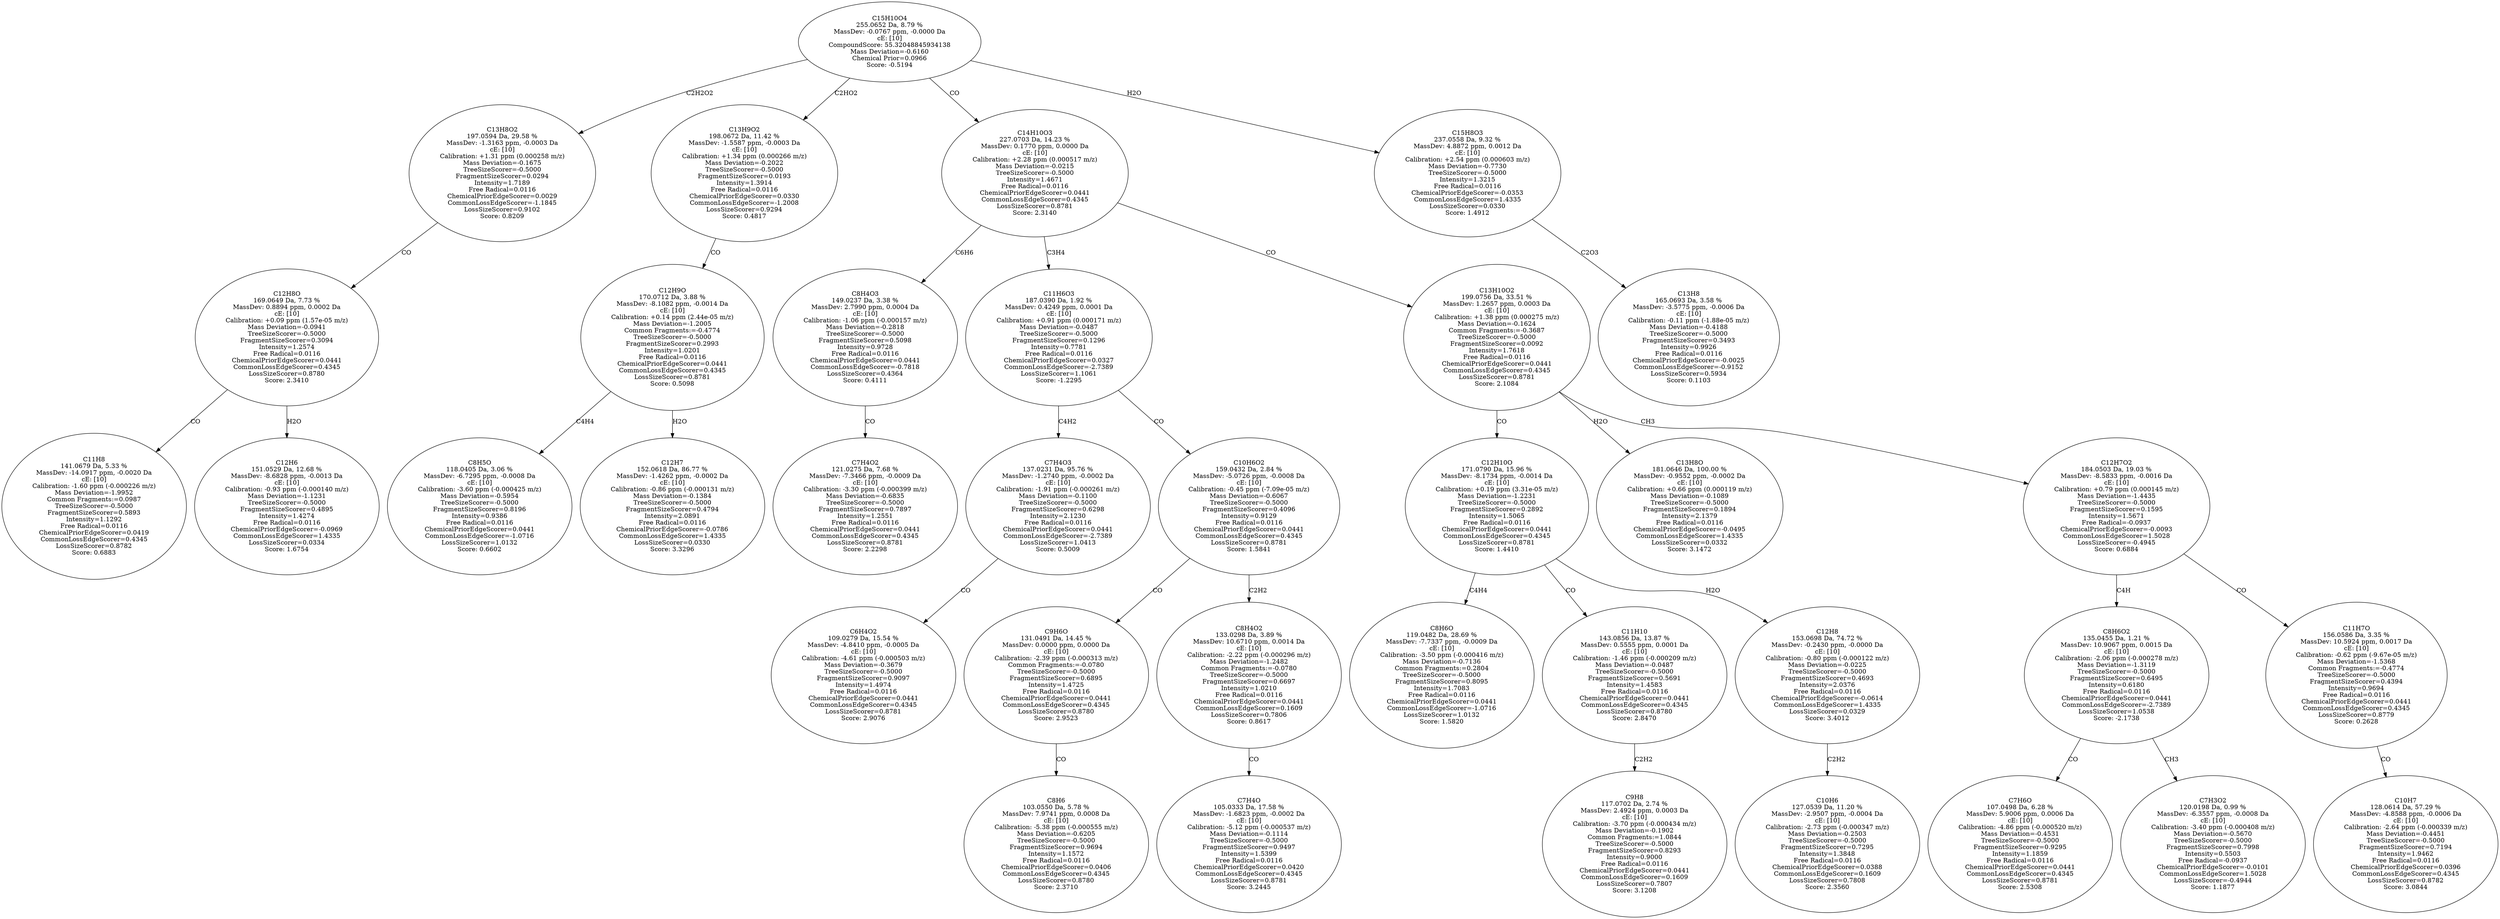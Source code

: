 strict digraph {
v1 [label="C11H8\n141.0679 Da, 5.33 %\nMassDev: -14.0917 ppm, -0.0020 Da\ncE: [10]\nCalibration: -1.60 ppm (-0.000226 m/z)\nMass Deviation=-1.9952\nCommon Fragments:=0.0987\nTreeSizeScorer=-0.5000\nFragmentSizeScorer=0.5893\nIntensity=1.1292\nFree Radical=0.0116\nChemicalPriorEdgeScorer=0.0419\nCommonLossEdgeScorer=0.4345\nLossSizeScorer=0.8782\nScore: 0.6883"];
v2 [label="C12H6\n151.0529 Da, 12.68 %\nMassDev: -8.6828 ppm, -0.0013 Da\ncE: [10]\nCalibration: -0.93 ppm (-0.000140 m/z)\nMass Deviation=-1.1231\nTreeSizeScorer=-0.5000\nFragmentSizeScorer=0.4895\nIntensity=1.4274\nFree Radical=0.0116\nChemicalPriorEdgeScorer=-0.0969\nCommonLossEdgeScorer=1.4335\nLossSizeScorer=0.0334\nScore: 1.6754"];
v3 [label="C12H8O\n169.0649 Da, 7.73 %\nMassDev: 0.8894 ppm, 0.0002 Da\ncE: [10]\nCalibration: +0.09 ppm (1.57e-05 m/z)\nMass Deviation=-0.0941\nTreeSizeScorer=-0.5000\nFragmentSizeScorer=0.3094\nIntensity=1.2574\nFree Radical=0.0116\nChemicalPriorEdgeScorer=0.0441\nCommonLossEdgeScorer=0.4345\nLossSizeScorer=0.8780\nScore: 2.3410"];
v4 [label="C13H8O2\n197.0594 Da, 29.58 %\nMassDev: -1.3163 ppm, -0.0003 Da\ncE: [10]\nCalibration: +1.31 ppm (0.000258 m/z)\nMass Deviation=-0.1675\nTreeSizeScorer=-0.5000\nFragmentSizeScorer=0.0294\nIntensity=1.7189\nFree Radical=0.0116\nChemicalPriorEdgeScorer=0.0029\nCommonLossEdgeScorer=-1.1845\nLossSizeScorer=0.9102\nScore: 0.8209"];
v5 [label="C8H5O\n118.0405 Da, 3.06 %\nMassDev: -6.7295 ppm, -0.0008 Da\ncE: [10]\nCalibration: -3.60 ppm (-0.000425 m/z)\nMass Deviation=-0.5954\nTreeSizeScorer=-0.5000\nFragmentSizeScorer=0.8196\nIntensity=0.9386\nFree Radical=0.0116\nChemicalPriorEdgeScorer=0.0441\nCommonLossEdgeScorer=-1.0716\nLossSizeScorer=1.0132\nScore: 0.6602"];
v6 [label="C12H7\n152.0618 Da, 86.77 %\nMassDev: -1.4262 ppm, -0.0002 Da\ncE: [10]\nCalibration: -0.86 ppm (-0.000131 m/z)\nMass Deviation=-0.1384\nTreeSizeScorer=-0.5000\nFragmentSizeScorer=0.4794\nIntensity=2.0891\nFree Radical=0.0116\nChemicalPriorEdgeScorer=-0.0786\nCommonLossEdgeScorer=1.4335\nLossSizeScorer=0.0330\nScore: 3.3296"];
v7 [label="C12H9O\n170.0712 Da, 3.88 %\nMassDev: -8.1082 ppm, -0.0014 Da\ncE: [10]\nCalibration: +0.14 ppm (2.44e-05 m/z)\nMass Deviation=-1.2005\nCommon Fragments:=-0.4774\nTreeSizeScorer=-0.5000\nFragmentSizeScorer=0.2993\nIntensity=1.0201\nFree Radical=0.0116\nChemicalPriorEdgeScorer=0.0441\nCommonLossEdgeScorer=0.4345\nLossSizeScorer=0.8781\nScore: 0.5098"];
v8 [label="C13H9O2\n198.0672 Da, 11.42 %\nMassDev: -1.5587 ppm, -0.0003 Da\ncE: [10]\nCalibration: +1.34 ppm (0.000266 m/z)\nMass Deviation=-0.2022\nTreeSizeScorer=-0.5000\nFragmentSizeScorer=0.0193\nIntensity=1.3914\nFree Radical=0.0116\nChemicalPriorEdgeScorer=0.0330\nCommonLossEdgeScorer=-1.2008\nLossSizeScorer=0.9294\nScore: 0.4817"];
v9 [label="C7H4O2\n121.0275 Da, 7.68 %\nMassDev: -7.3466 ppm, -0.0009 Da\ncE: [10]\nCalibration: -3.30 ppm (-0.000399 m/z)\nMass Deviation=-0.6835\nTreeSizeScorer=-0.5000\nFragmentSizeScorer=0.7897\nIntensity=1.2551\nFree Radical=0.0116\nChemicalPriorEdgeScorer=0.0441\nCommonLossEdgeScorer=0.4345\nLossSizeScorer=0.8781\nScore: 2.2298"];
v10 [label="C8H4O3\n149.0237 Da, 3.38 %\nMassDev: 2.7990 ppm, 0.0004 Da\ncE: [10]\nCalibration: -1.06 ppm (-0.000157 m/z)\nMass Deviation=-0.2818\nTreeSizeScorer=-0.5000\nFragmentSizeScorer=0.5098\nIntensity=0.9728\nFree Radical=0.0116\nChemicalPriorEdgeScorer=0.0441\nCommonLossEdgeScorer=-0.7818\nLossSizeScorer=0.4364\nScore: 0.4111"];
v11 [label="C6H4O2\n109.0279 Da, 15.54 %\nMassDev: -4.8410 ppm, -0.0005 Da\ncE: [10]\nCalibration: -4.61 ppm (-0.000503 m/z)\nMass Deviation=-0.3679\nTreeSizeScorer=-0.5000\nFragmentSizeScorer=0.9097\nIntensity=1.4974\nFree Radical=0.0116\nChemicalPriorEdgeScorer=0.0441\nCommonLossEdgeScorer=0.4345\nLossSizeScorer=0.8781\nScore: 2.9076"];
v12 [label="C7H4O3\n137.0231 Da, 95.76 %\nMassDev: -1.2740 ppm, -0.0002 Da\ncE: [10]\nCalibration: -1.91 ppm (-0.000261 m/z)\nMass Deviation=-0.1100\nTreeSizeScorer=-0.5000\nFragmentSizeScorer=0.6298\nIntensity=2.1230\nFree Radical=0.0116\nChemicalPriorEdgeScorer=0.0441\nCommonLossEdgeScorer=-2.7389\nLossSizeScorer=1.0413\nScore: 0.5009"];
v13 [label="C8H6\n103.0550 Da, 5.78 %\nMassDev: 7.9741 ppm, 0.0008 Da\ncE: [10]\nCalibration: -5.38 ppm (-0.000555 m/z)\nMass Deviation=-0.6205\nTreeSizeScorer=-0.5000\nFragmentSizeScorer=0.9694\nIntensity=1.1572\nFree Radical=0.0116\nChemicalPriorEdgeScorer=0.0406\nCommonLossEdgeScorer=0.4345\nLossSizeScorer=0.8780\nScore: 2.3710"];
v14 [label="C9H6O\n131.0491 Da, 14.45 %\nMassDev: 0.0000 ppm, 0.0000 Da\ncE: [10]\nCalibration: -2.39 ppm (-0.000313 m/z)\nCommon Fragments:=-0.0780\nTreeSizeScorer=-0.5000\nFragmentSizeScorer=0.6895\nIntensity=1.4725\nFree Radical=0.0116\nChemicalPriorEdgeScorer=0.0441\nCommonLossEdgeScorer=0.4345\nLossSizeScorer=0.8780\nScore: 2.9523"];
v15 [label="C7H4O\n105.0333 Da, 17.58 %\nMassDev: -1.6823 ppm, -0.0002 Da\ncE: [10]\nCalibration: -5.12 ppm (-0.000537 m/z)\nMass Deviation=-0.1114\nTreeSizeScorer=-0.5000\nFragmentSizeScorer=0.9497\nIntensity=1.5399\nFree Radical=0.0116\nChemicalPriorEdgeScorer=0.0420\nCommonLossEdgeScorer=0.4345\nLossSizeScorer=0.8781\nScore: 3.2445"];
v16 [label="C8H4O2\n133.0298 Da, 3.89 %\nMassDev: 10.6710 ppm, 0.0014 Da\ncE: [10]\nCalibration: -2.22 ppm (-0.000296 m/z)\nMass Deviation=-1.2482\nCommon Fragments:=-0.0780\nTreeSizeScorer=-0.5000\nFragmentSizeScorer=0.6697\nIntensity=1.0210\nFree Radical=0.0116\nChemicalPriorEdgeScorer=0.0441\nCommonLossEdgeScorer=0.1609\nLossSizeScorer=0.7806\nScore: 0.8617"];
v17 [label="C10H6O2\n159.0432 Da, 2.84 %\nMassDev: -5.0726 ppm, -0.0008 Da\ncE: [10]\nCalibration: -0.45 ppm (-7.09e-05 m/z)\nMass Deviation=-0.6067\nTreeSizeScorer=-0.5000\nFragmentSizeScorer=0.4096\nIntensity=0.9129\nFree Radical=0.0116\nChemicalPriorEdgeScorer=0.0441\nCommonLossEdgeScorer=0.4345\nLossSizeScorer=0.8781\nScore: 1.5841"];
v18 [label="C11H6O3\n187.0390 Da, 1.92 %\nMassDev: 0.4249 ppm, 0.0001 Da\ncE: [10]\nCalibration: +0.91 ppm (0.000171 m/z)\nMass Deviation=-0.0487\nTreeSizeScorer=-0.5000\nFragmentSizeScorer=0.1296\nIntensity=0.7781\nFree Radical=0.0116\nChemicalPriorEdgeScorer=0.0327\nCommonLossEdgeScorer=-2.7389\nLossSizeScorer=1.1061\nScore: -1.2295"];
v19 [label="C8H6O\n119.0482 Da, 28.69 %\nMassDev: -7.7337 ppm, -0.0009 Da\ncE: [10]\nCalibration: -3.50 ppm (-0.000416 m/z)\nMass Deviation=-0.7136\nCommon Fragments:=0.2804\nTreeSizeScorer=-0.5000\nFragmentSizeScorer=0.8095\nIntensity=1.7083\nFree Radical=0.0116\nChemicalPriorEdgeScorer=0.0441\nCommonLossEdgeScorer=-1.0716\nLossSizeScorer=1.0132\nScore: 1.5820"];
v20 [label="C9H8\n117.0702 Da, 2.74 %\nMassDev: 2.4924 ppm, 0.0003 Da\ncE: [10]\nCalibration: -3.70 ppm (-0.000434 m/z)\nMass Deviation=-0.1902\nCommon Fragments:=1.0844\nTreeSizeScorer=-0.5000\nFragmentSizeScorer=0.8293\nIntensity=0.9000\nFree Radical=0.0116\nChemicalPriorEdgeScorer=0.0441\nCommonLossEdgeScorer=0.1609\nLossSizeScorer=0.7807\nScore: 3.1208"];
v21 [label="C11H10\n143.0856 Da, 13.87 %\nMassDev: 0.5555 ppm, 0.0001 Da\ncE: [10]\nCalibration: -1.46 ppm (-0.000209 m/z)\nMass Deviation=-0.0487\nTreeSizeScorer=-0.5000\nFragmentSizeScorer=0.5691\nIntensity=1.4583\nFree Radical=0.0116\nChemicalPriorEdgeScorer=0.0441\nCommonLossEdgeScorer=0.4345\nLossSizeScorer=0.8780\nScore: 2.8470"];
v22 [label="C10H6\n127.0539 Da, 11.20 %\nMassDev: -2.9507 ppm, -0.0004 Da\ncE: [10]\nCalibration: -2.73 ppm (-0.000347 m/z)\nMass Deviation=-0.2503\nTreeSizeScorer=-0.5000\nFragmentSizeScorer=0.7295\nIntensity=1.3848\nFree Radical=0.0116\nChemicalPriorEdgeScorer=0.0388\nCommonLossEdgeScorer=0.1609\nLossSizeScorer=0.7808\nScore: 2.3560"];
v23 [label="C12H8\n153.0698 Da, 74.72 %\nMassDev: -0.2430 ppm, -0.0000 Da\ncE: [10]\nCalibration: -0.80 ppm (-0.000122 m/z)\nMass Deviation=-0.0225\nTreeSizeScorer=-0.5000\nFragmentSizeScorer=0.4693\nIntensity=2.0376\nFree Radical=0.0116\nChemicalPriorEdgeScorer=-0.0614\nCommonLossEdgeScorer=1.4335\nLossSizeScorer=0.0329\nScore: 3.4012"];
v24 [label="C12H10O\n171.0790 Da, 15.96 %\nMassDev: -8.1734 ppm, -0.0014 Da\ncE: [10]\nCalibration: +0.19 ppm (3.31e-05 m/z)\nMass Deviation=-1.2231\nTreeSizeScorer=-0.5000\nFragmentSizeScorer=0.2892\nIntensity=1.5065\nFree Radical=0.0116\nChemicalPriorEdgeScorer=0.0441\nCommonLossEdgeScorer=0.4345\nLossSizeScorer=0.8781\nScore: 1.4410"];
v25 [label="C13H8O\n181.0646 Da, 100.00 %\nMassDev: -0.9552 ppm, -0.0002 Da\ncE: [10]\nCalibration: +0.66 ppm (0.000119 m/z)\nMass Deviation=-0.1089\nTreeSizeScorer=-0.5000\nFragmentSizeScorer=0.1894\nIntensity=2.1379\nFree Radical=0.0116\nChemicalPriorEdgeScorer=-0.0495\nCommonLossEdgeScorer=1.4335\nLossSizeScorer=0.0332\nScore: 3.1472"];
v26 [label="C7H6O\n107.0498 Da, 6.28 %\nMassDev: 5.9006 ppm, 0.0006 Da\ncE: [10]\nCalibration: -4.86 ppm (-0.000520 m/z)\nMass Deviation=-0.4531\nTreeSizeScorer=-0.5000\nFragmentSizeScorer=0.9295\nIntensity=1.1859\nFree Radical=0.0116\nChemicalPriorEdgeScorer=0.0441\nCommonLossEdgeScorer=0.4345\nLossSizeScorer=0.8781\nScore: 2.5308"];
v27 [label="C7H3O2\n120.0198 Da, 0.99 %\nMassDev: -6.3557 ppm, -0.0008 Da\ncE: [10]\nCalibration: -3.40 ppm (-0.000408 m/z)\nMass Deviation=-0.5670\nTreeSizeScorer=-0.5000\nFragmentSizeScorer=0.7998\nIntensity=0.5503\nFree Radical=-0.0937\nChemicalPriorEdgeScorer=-0.0101\nCommonLossEdgeScorer=1.5028\nLossSizeScorer=-0.4944\nScore: 1.1877"];
v28 [label="C8H6O2\n135.0455 Da, 1.21 %\nMassDev: 10.9067 ppm, 0.0015 Da\ncE: [10]\nCalibration: -2.06 ppm (-0.000278 m/z)\nMass Deviation=-1.3119\nTreeSizeScorer=-0.5000\nFragmentSizeScorer=0.6495\nIntensity=0.6180\nFree Radical=0.0116\nChemicalPriorEdgeScorer=0.0441\nCommonLossEdgeScorer=-2.7389\nLossSizeScorer=1.0538\nScore: -2.1738"];
v29 [label="C10H7\n128.0614 Da, 57.29 %\nMassDev: -4.8588 ppm, -0.0006 Da\ncE: [10]\nCalibration: -2.64 ppm (-0.000339 m/z)\nMass Deviation=-0.4451\nTreeSizeScorer=-0.5000\nFragmentSizeScorer=0.7194\nIntensity=1.9462\nFree Radical=0.0116\nChemicalPriorEdgeScorer=0.0396\nCommonLossEdgeScorer=0.4345\nLossSizeScorer=0.8782\nScore: 3.0844"];
v30 [label="C11H7O\n156.0586 Da, 3.35 %\nMassDev: 10.5924 ppm, 0.0017 Da\ncE: [10]\nCalibration: -0.62 ppm (-9.67e-05 m/z)\nMass Deviation=-1.5368\nCommon Fragments:=-0.4774\nTreeSizeScorer=-0.5000\nFragmentSizeScorer=0.4394\nIntensity=0.9694\nFree Radical=0.0116\nChemicalPriorEdgeScorer=0.0441\nCommonLossEdgeScorer=0.4345\nLossSizeScorer=0.8779\nScore: 0.2628"];
v31 [label="C12H7O2\n184.0503 Da, 19.03 %\nMassDev: -8.5833 ppm, -0.0016 Da\ncE: [10]\nCalibration: +0.79 ppm (0.000145 m/z)\nMass Deviation=-1.4435\nTreeSizeScorer=-0.5000\nFragmentSizeScorer=0.1595\nIntensity=1.5671\nFree Radical=-0.0937\nChemicalPriorEdgeScorer=-0.0093\nCommonLossEdgeScorer=1.5028\nLossSizeScorer=-0.4945\nScore: 0.6884"];
v32 [label="C13H10O2\n199.0756 Da, 33.51 %\nMassDev: 1.2657 ppm, 0.0003 Da\ncE: [10]\nCalibration: +1.38 ppm (0.000275 m/z)\nMass Deviation=-0.1624\nCommon Fragments:=-0.3687\nTreeSizeScorer=-0.5000\nFragmentSizeScorer=0.0092\nIntensity=1.7618\nFree Radical=0.0116\nChemicalPriorEdgeScorer=0.0441\nCommonLossEdgeScorer=0.4345\nLossSizeScorer=0.8781\nScore: 2.1084"];
v33 [label="C14H10O3\n227.0703 Da, 14.23 %\nMassDev: 0.1770 ppm, 0.0000 Da\ncE: [10]\nCalibration: +2.28 ppm (0.000517 m/z)\nMass Deviation=-0.0215\nTreeSizeScorer=-0.5000\nIntensity=1.4671\nFree Radical=0.0116\nChemicalPriorEdgeScorer=0.0441\nCommonLossEdgeScorer=0.4345\nLossSizeScorer=0.8781\nScore: 2.3140"];
v34 [label="C13H8\n165.0693 Da, 3.58 %\nMassDev: -3.5775 ppm, -0.0006 Da\ncE: [10]\nCalibration: -0.11 ppm (-1.88e-05 m/z)\nMass Deviation=-0.4188\nTreeSizeScorer=-0.5000\nFragmentSizeScorer=0.3493\nIntensity=0.9926\nFree Radical=0.0116\nChemicalPriorEdgeScorer=-0.0025\nCommonLossEdgeScorer=-0.9152\nLossSizeScorer=0.5934\nScore: 0.1103"];
v35 [label="C15H8O3\n237.0558 Da, 9.32 %\nMassDev: 4.8872 ppm, 0.0012 Da\ncE: [10]\nCalibration: +2.54 ppm (0.000603 m/z)\nMass Deviation=-0.7730\nTreeSizeScorer=-0.5000\nIntensity=1.3215\nFree Radical=0.0116\nChemicalPriorEdgeScorer=-0.0353\nCommonLossEdgeScorer=1.4335\nLossSizeScorer=0.0330\nScore: 1.4912"];
v36 [label="C15H10O4\n255.0652 Da, 8.79 %\nMassDev: -0.0767 ppm, -0.0000 Da\ncE: [10]\nCompoundScore: 55.32048845934138\nMass Deviation=-0.6160\nChemical Prior=0.0966\nScore: -0.5194"];
v3 -> v1 [label="CO"];
v3 -> v2 [label="H2O"];
v4 -> v3 [label="CO"];
v36 -> v4 [label="C2H2O2"];
v7 -> v5 [label="C4H4"];
v7 -> v6 [label="H2O"];
v8 -> v7 [label="CO"];
v36 -> v8 [label="C2HO2"];
v10 -> v9 [label="CO"];
v33 -> v10 [label="C6H6"];
v12 -> v11 [label="CO"];
v18 -> v12 [label="C4H2"];
v14 -> v13 [label="CO"];
v17 -> v14 [label="CO"];
v16 -> v15 [label="CO"];
v17 -> v16 [label="C2H2"];
v18 -> v17 [label="CO"];
v33 -> v18 [label="C3H4"];
v24 -> v19 [label="C4H4"];
v21 -> v20 [label="C2H2"];
v24 -> v21 [label="CO"];
v23 -> v22 [label="C2H2"];
v24 -> v23 [label="H2O"];
v32 -> v24 [label="CO"];
v32 -> v25 [label="H2O"];
v28 -> v26 [label="CO"];
v28 -> v27 [label="CH3"];
v31 -> v28 [label="C4H"];
v30 -> v29 [label="CO"];
v31 -> v30 [label="CO"];
v32 -> v31 [label="CH3"];
v33 -> v32 [label="CO"];
v36 -> v33 [label="CO"];
v35 -> v34 [label="C2O3"];
v36 -> v35 [label="H2O"];
}